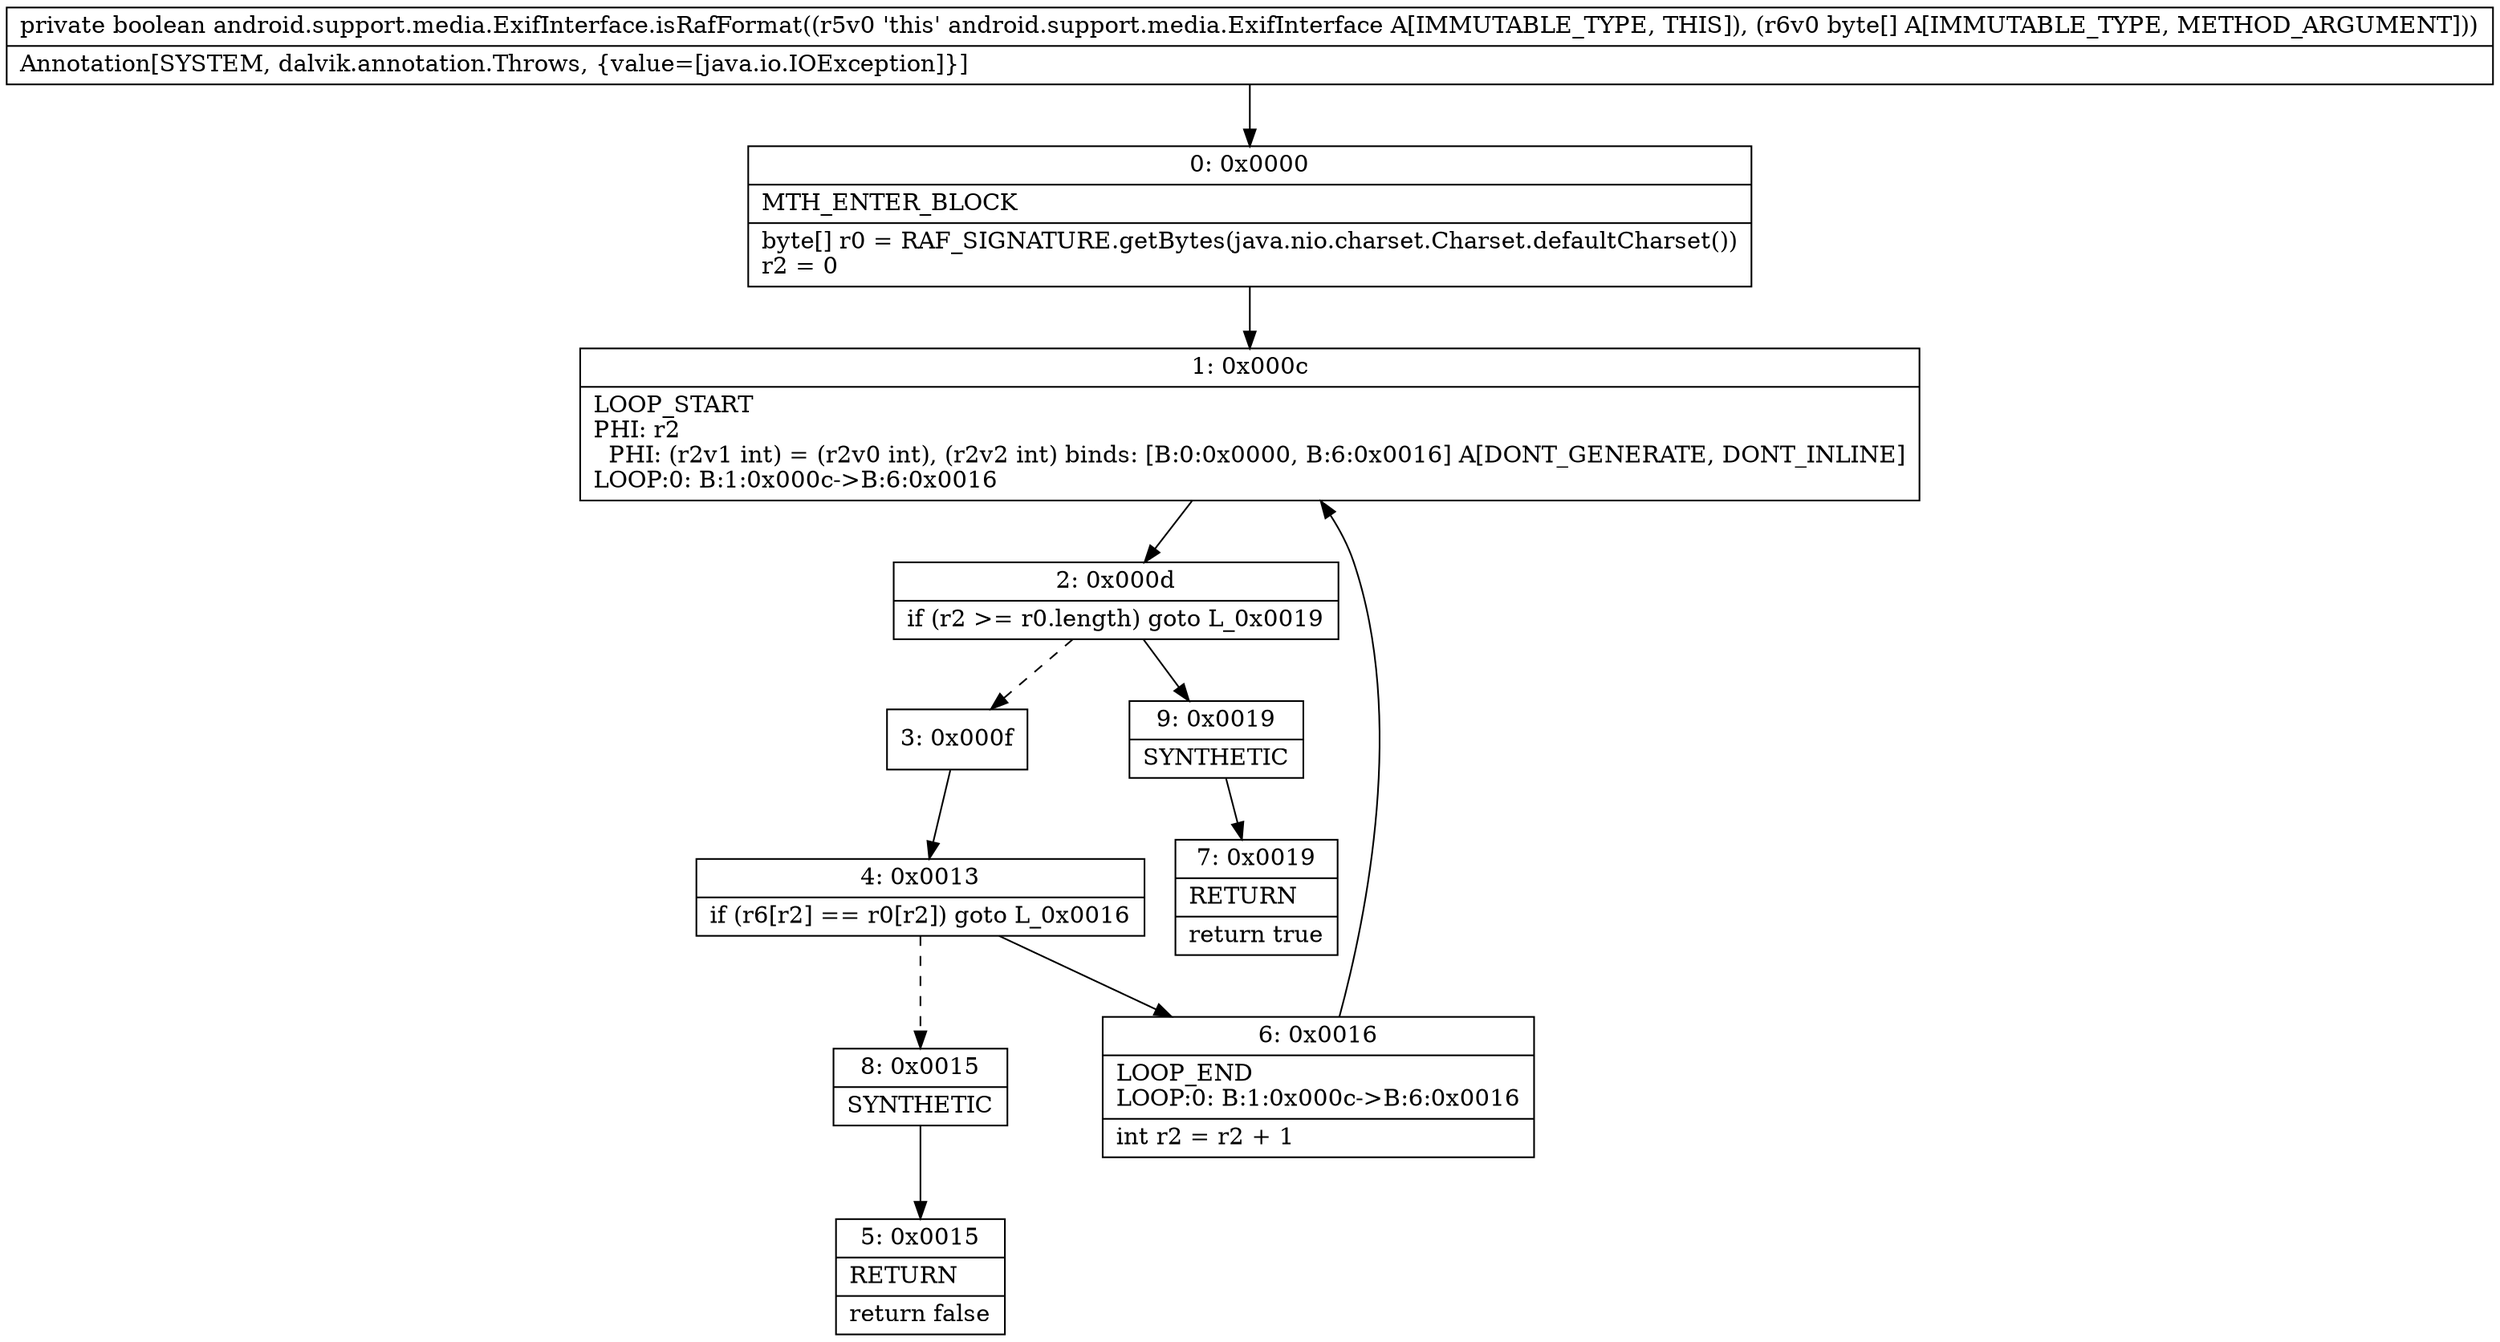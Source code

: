 digraph "CFG forandroid.support.media.ExifInterface.isRafFormat([B)Z" {
Node_0 [shape=record,label="{0\:\ 0x0000|MTH_ENTER_BLOCK\l|byte[] r0 = RAF_SIGNATURE.getBytes(java.nio.charset.Charset.defaultCharset())\lr2 = 0\l}"];
Node_1 [shape=record,label="{1\:\ 0x000c|LOOP_START\lPHI: r2 \l  PHI: (r2v1 int) = (r2v0 int), (r2v2 int) binds: [B:0:0x0000, B:6:0x0016] A[DONT_GENERATE, DONT_INLINE]\lLOOP:0: B:1:0x000c\-\>B:6:0x0016\l}"];
Node_2 [shape=record,label="{2\:\ 0x000d|if (r2 \>= r0.length) goto L_0x0019\l}"];
Node_3 [shape=record,label="{3\:\ 0x000f}"];
Node_4 [shape=record,label="{4\:\ 0x0013|if (r6[r2] == r0[r2]) goto L_0x0016\l}"];
Node_5 [shape=record,label="{5\:\ 0x0015|RETURN\l|return false\l}"];
Node_6 [shape=record,label="{6\:\ 0x0016|LOOP_END\lLOOP:0: B:1:0x000c\-\>B:6:0x0016\l|int r2 = r2 + 1\l}"];
Node_7 [shape=record,label="{7\:\ 0x0019|RETURN\l|return true\l}"];
Node_8 [shape=record,label="{8\:\ 0x0015|SYNTHETIC\l}"];
Node_9 [shape=record,label="{9\:\ 0x0019|SYNTHETIC\l}"];
MethodNode[shape=record,label="{private boolean android.support.media.ExifInterface.isRafFormat((r5v0 'this' android.support.media.ExifInterface A[IMMUTABLE_TYPE, THIS]), (r6v0 byte[] A[IMMUTABLE_TYPE, METHOD_ARGUMENT]))  | Annotation[SYSTEM, dalvik.annotation.Throws, \{value=[java.io.IOException]\}]\l}"];
MethodNode -> Node_0;
Node_0 -> Node_1;
Node_1 -> Node_2;
Node_2 -> Node_3[style=dashed];
Node_2 -> Node_9;
Node_3 -> Node_4;
Node_4 -> Node_6;
Node_4 -> Node_8[style=dashed];
Node_6 -> Node_1;
Node_8 -> Node_5;
Node_9 -> Node_7;
}

